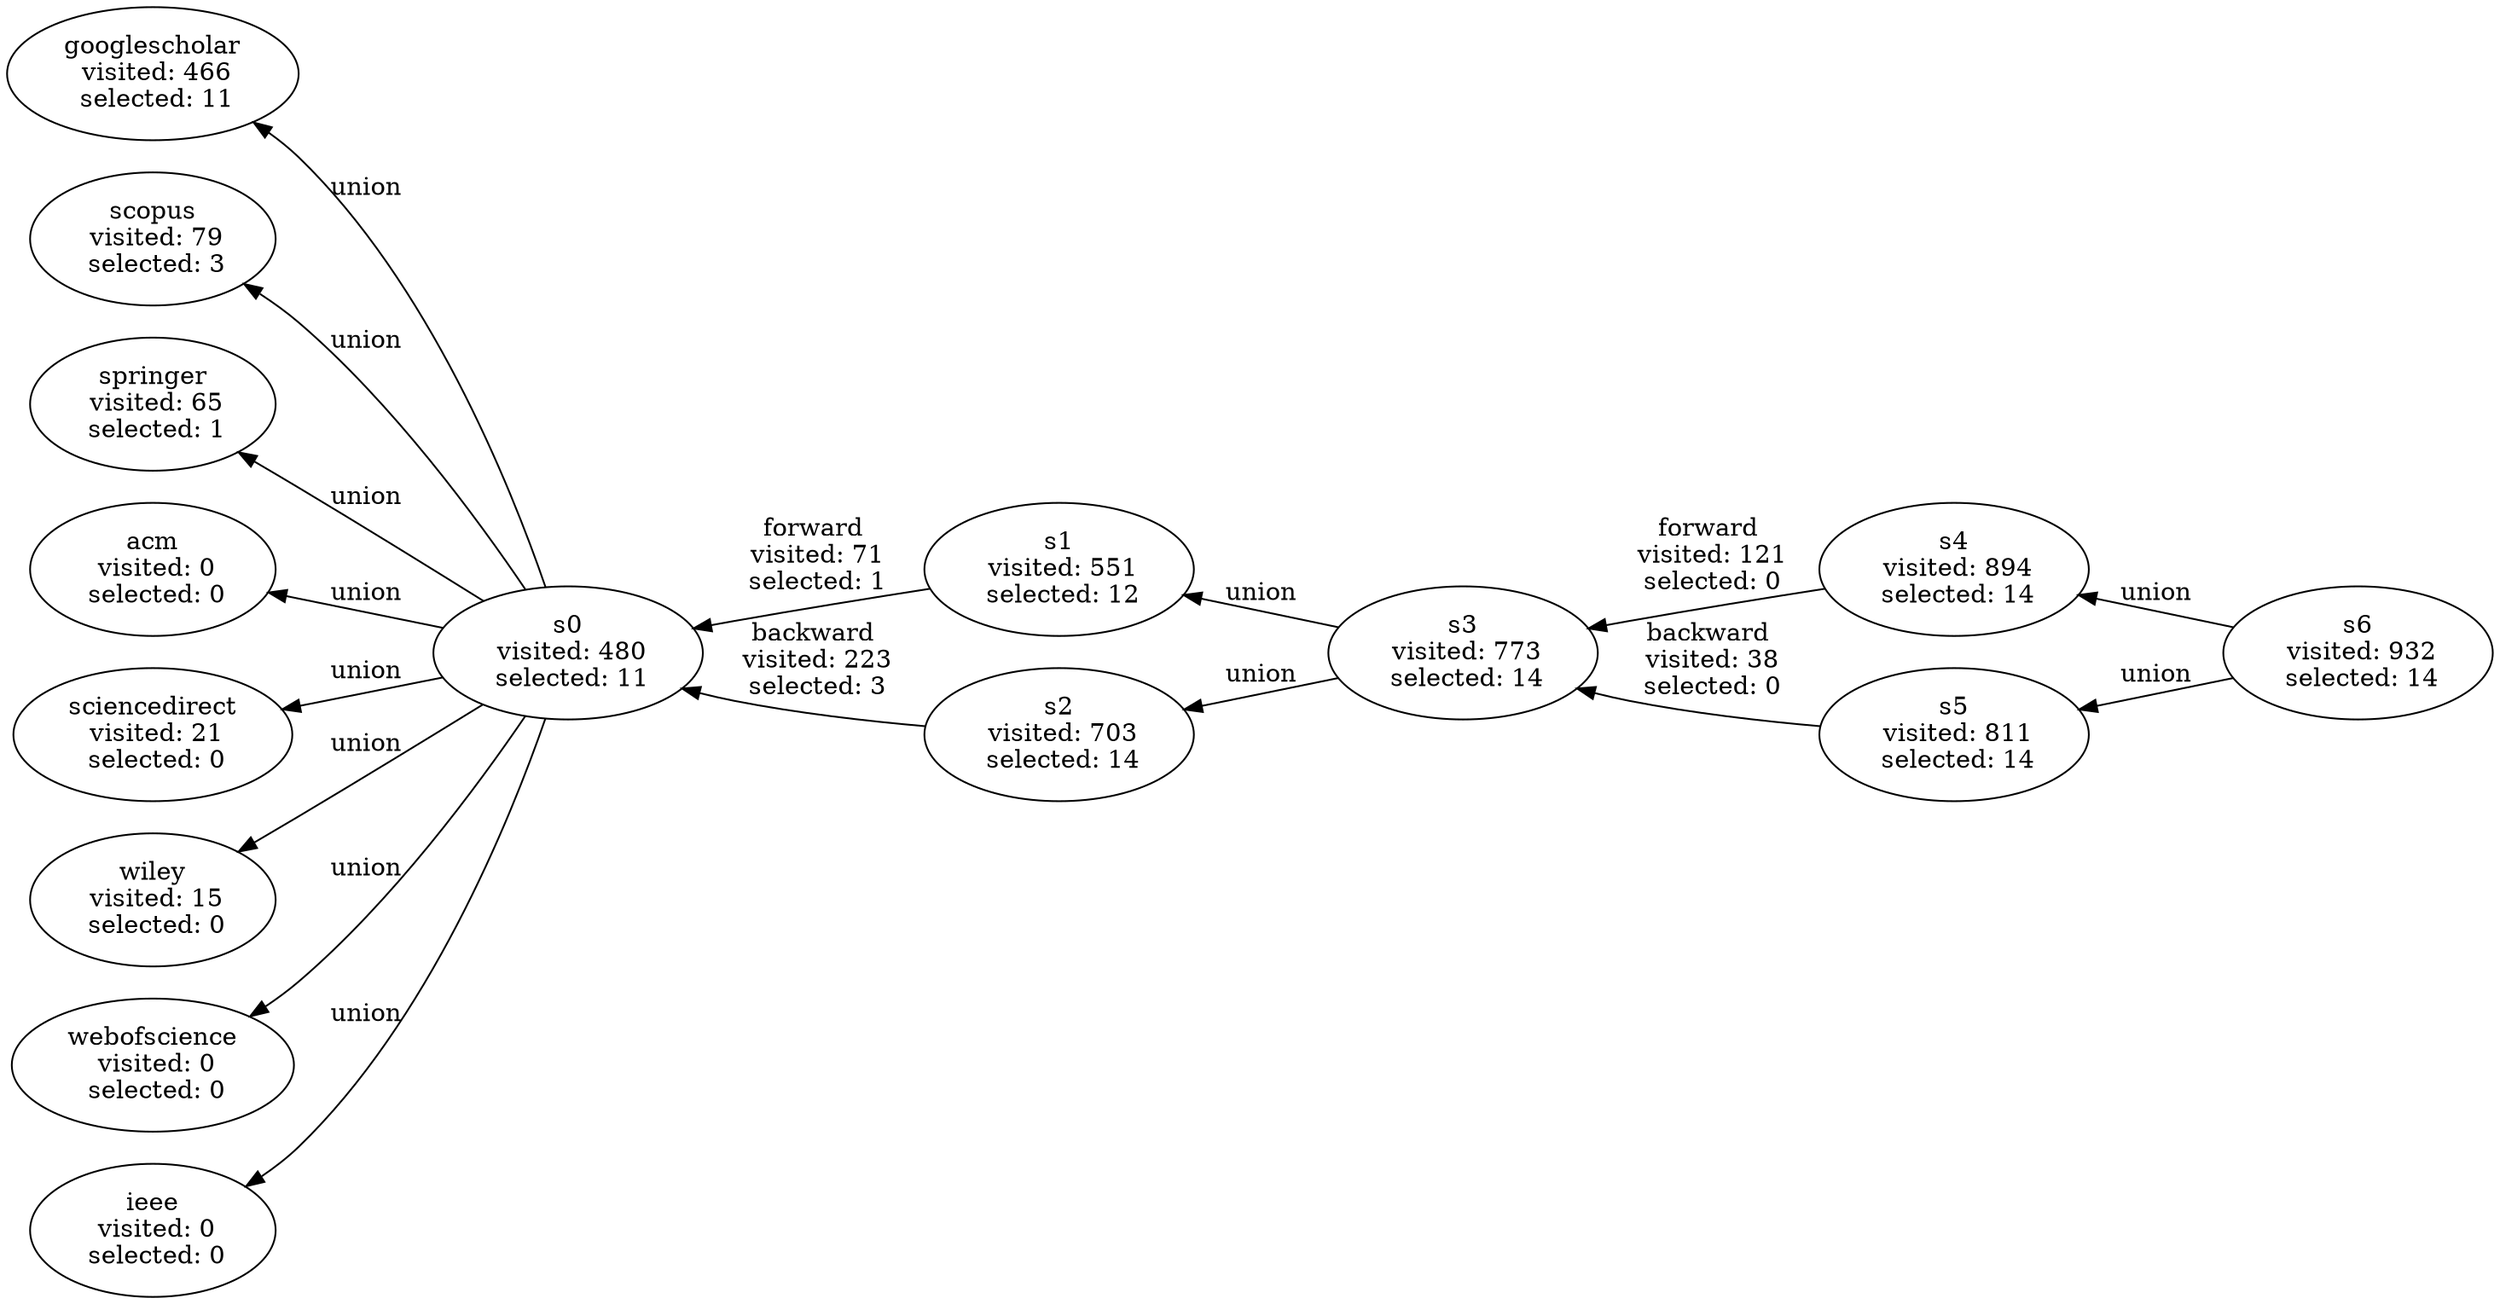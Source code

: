 digraph G {
  rankdir="RL";

  s6 [label="s6\n visited: 932\n selected: 14"];
  s6 -> s4 [label="union"];
  s6 -> s5 [label="union"];

  s4 [label="s4\n visited: 894\n selected: 14"];
  s4 -> s3 [label="forward\n visited: 121\n selected: 0"];

  s5 [label="s5\n visited: 811\n selected: 14"];
  s5 -> s3 [label="backward\n visited: 38\n selected: 0"];

  s3 [label="s3\n visited: 773\n selected: 14"];
  s3 -> s1 [label="union"];
  s3 -> s2 [label="union"];

  s1 [label="s1\n visited: 551\n selected: 12"];
  s1 -> s0 [label="forward\n visited: 71\n selected: 1"];

  s2 [label="s2\n visited: 703\n selected: 14"];
  s2 -> s0 [label="backward\n visited: 223\n selected: 3"];

  s0 [label="s0\n visited: 480\n selected: 11"];
  s0 -> googlescholar [label="union"];
  s0 -> scopus [label="union"];
  s0 -> springer [label="union"];
  s0 -> acm [label="union"];
  s0 -> sciencedirect [label="union"];
  s0 -> wiley [label="union"];
  s0 -> webofscience [label="union"];
  s0 -> ieee [label="union"];

  googlescholar [label="googlescholar\n visited: 466\n selected: 11"];

  scopus [label="scopus\n visited: 79\n selected: 3"];

  springer [label="springer\n visited: 65\n selected: 1"];

  acm [label="acm\n visited: 0\n selected: 0"];

  sciencedirect [label="sciencedirect\n visited: 21\n selected: 0"];

  wiley [label="wiley\n visited: 15\n selected: 0"];

  webofscience [label="webofscience\n visited: 0\n selected: 0"];

  ieee [label="ieee\n visited: 0\n selected: 0"];

}